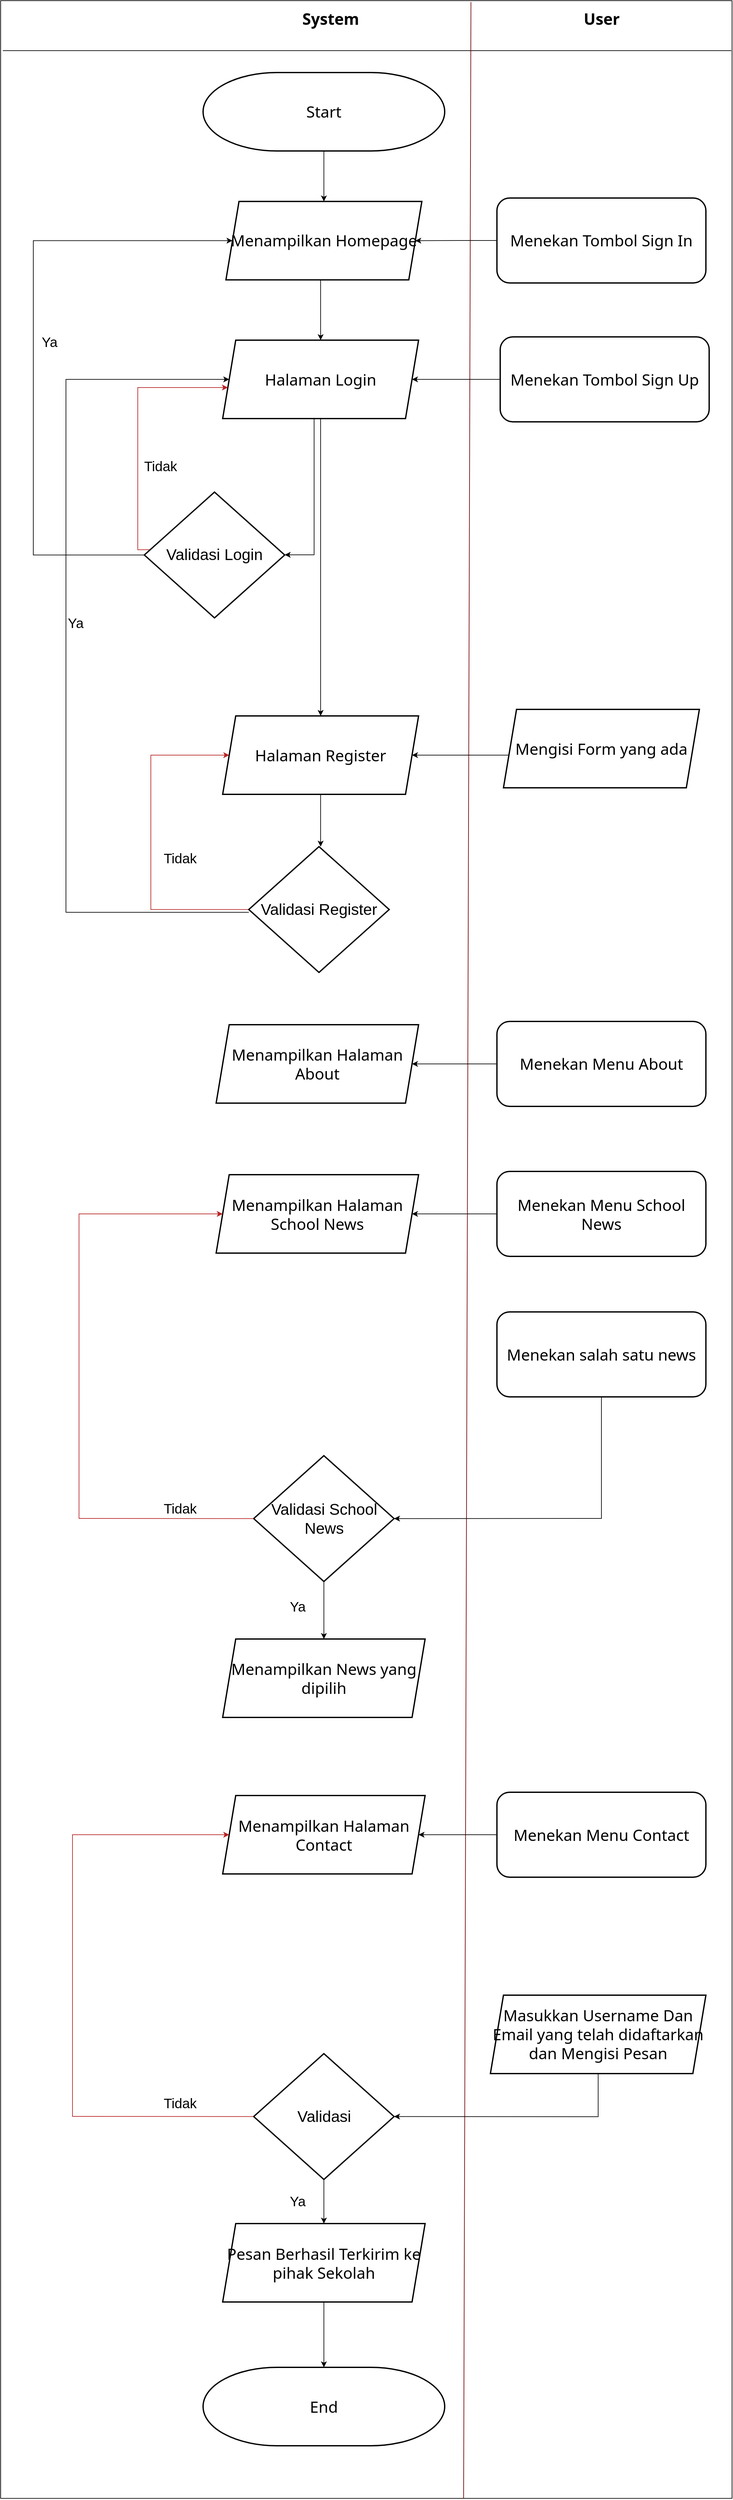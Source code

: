 <mxfile version="27.1.1" pages="3">
  <diagram name="Page-1" id="62wgaQrexJW1h9v4I1wx">
    <mxGraphModel dx="5730" dy="2768" grid="1" gridSize="10" guides="0" tooltips="1" connect="1" arrows="1" fold="1" page="1" pageScale="1" pageWidth="850" pageHeight="1100" background="none" math="0" shadow="0">
      <root>
        <mxCell id="0" />
        <mxCell id="1" parent="0" />
        <mxCell id="RlPF4eproUmVAvi5OpJy-112" value="" style="rounded=0;whiteSpace=wrap;html=1;movable=1;resizable=1;rotatable=1;deletable=1;editable=1;locked=0;connectable=1;" parent="1" vertex="1">
          <mxGeometry x="-4150" y="58" width="1120" height="3822" as="geometry" />
        </mxCell>
        <mxCell id="RlPF4eproUmVAvi5OpJy-113" value="" style="endArrow=none;html=1;rounded=0;jumpSize=0;fontFamily=Segoe UI;fontSource=https%3A%2F%2Ffonts.googleapis.com%2Fcss%3Ffamily%3DSegoe%2BUI;exitX=0.003;exitY=0.02;exitDx=0;exitDy=0;exitPerimeter=0;entryX=0.999;entryY=0.02;entryDx=0;entryDy=0;entryPerimeter=0;" parent="1" source="RlPF4eproUmVAvi5OpJy-112" edge="1" target="RlPF4eproUmVAvi5OpJy-112">
          <mxGeometry width="50" height="50" relative="1" as="geometry">
            <mxPoint x="-4690" y="106" as="sourcePoint" />
            <mxPoint x="-3030" y="106" as="targetPoint" />
          </mxGeometry>
        </mxCell>
        <mxCell id="RlPF4eproUmVAvi5OpJy-114" value="User" style="text;strokeColor=none;fillColor=none;html=1;fontSize=24;fontStyle=1;verticalAlign=middle;align=center;fontFamily=Segoe UI;fontSource=https%3A%2F%2Ffonts.googleapis.com%2Fcss%3Ffamily%3DSegoe%2BUI;" parent="1" vertex="1">
          <mxGeometry x="-3280" y="66" width="100" height="40" as="geometry" />
        </mxCell>
        <mxCell id="RlPF4eproUmVAvi5OpJy-115" value="System" style="text;strokeColor=none;fillColor=none;html=1;fontSize=24;fontStyle=1;verticalAlign=middle;align=center;fontFamily=Segoe UI;fontSource=https%3A%2F%2Ffonts.googleapis.com%2Fcss%3Ffamily%3DSegoe%2BUI;" parent="1" vertex="1">
          <mxGeometry x="-3695" y="66" width="100" height="40" as="geometry" />
        </mxCell>
        <mxCell id="RlPF4eproUmVAvi5OpJy-116" value="" style="endArrow=none;html=1;rounded=0;jumpSize=0;exitX=0.205;exitY=0.001;exitDx=0;exitDy=0;exitPerimeter=0;fontFamily=Segoe UI;fontSource=https%3A%2F%2Ffonts.googleapis.com%2Fcss%3Ffamily%3DSegoe%2BUI;entryX=0.633;entryY=1;entryDx=0;entryDy=0;entryPerimeter=0;movable=1;resizable=1;rotatable=1;deletable=1;editable=1;locked=0;connectable=1;fillColor=#a20025;strokeColor=#6F0000;" parent="1" target="RlPF4eproUmVAvi5OpJy-112" edge="1">
          <mxGeometry width="50" height="50" relative="1" as="geometry">
            <mxPoint x="-3429.8" y="60.17" as="sourcePoint" />
            <mxPoint x="-3450" y="2483" as="targetPoint" />
          </mxGeometry>
        </mxCell>
        <mxCell id="RlPF4eproUmVAvi5OpJy-117" value="&lt;font style=&quot;font-size: 24px;&quot;&gt;Start&lt;/font&gt;" style="strokeWidth=2;html=1;shape=mxgraph.flowchart.terminator;whiteSpace=wrap;fontFamily=Segoe UI;fontSource=https%3A%2F%2Ffonts.googleapis.com%2Fcss%3Ffamily%3DSegoe%2BUI;" parent="1" vertex="1">
          <mxGeometry x="-3840" y="168" width="370" height="120" as="geometry" />
        </mxCell>
        <mxCell id="Sw6tIrGMjqhPaHjlUWEz-7" value="" style="edgeStyle=orthogonalEdgeStyle;rounded=0;orthogonalLoop=1;jettySize=auto;html=1;" edge="1" parent="1" source="RlPF4eproUmVAvi5OpJy-118" target="5DLogdGfT_ghR6-oUIHj-21">
          <mxGeometry relative="1" as="geometry">
            <Array as="points">
              <mxPoint x="-3660" y="510" />
              <mxPoint x="-3660" y="510" />
            </Array>
          </mxGeometry>
        </mxCell>
        <mxCell id="RlPF4eproUmVAvi5OpJy-118" value="&lt;font style=&quot;font-size: 24px;&quot;&gt;Menampilkan Homepage&lt;/font&gt;" style="shape=parallelogram;perimeter=parallelogramPerimeter;whiteSpace=wrap;html=1;fixedSize=1;strokeWidth=2;fontFamily=Segoe UI;fontSource=https%3A%2F%2Ffonts.googleapis.com%2Fcss%3Ffamily%3DSegoe%2BUI;" parent="1" vertex="1">
          <mxGeometry x="-3805" y="365.25" width="300" height="120" as="geometry" />
        </mxCell>
        <mxCell id="RlPF4eproUmVAvi5OpJy-119" value="" style="endArrow=classic;html=1;rounded=0;exitX=0.5;exitY=1;exitDx=0;exitDy=0;exitPerimeter=0;entryX=0.5;entryY=0;entryDx=0;entryDy=0;" parent="1" source="RlPF4eproUmVAvi5OpJy-117" target="RlPF4eproUmVAvi5OpJy-118" edge="1">
          <mxGeometry width="50" height="50" relative="1" as="geometry">
            <mxPoint x="-3660" y="368" as="sourcePoint" />
            <mxPoint x="-3610" y="318" as="targetPoint" />
          </mxGeometry>
        </mxCell>
        <mxCell id="RlPF4eproUmVAvi5OpJy-120" value="&lt;font style=&quot;font-size: 24px;&quot;&gt;Menekan salah satu news&lt;/font&gt;" style="rounded=1;whiteSpace=wrap;html=1;strokeWidth=2;fontFamily=Segoe UI;fontSource=https%3A%2F%2Ffonts.googleapis.com%2Fcss%3Ffamily%3DSegoe%2BUI;" parent="1" vertex="1">
          <mxGeometry x="-3390" y="2064.5" width="320" height="130" as="geometry" />
        </mxCell>
        <mxCell id="RlPF4eproUmVAvi5OpJy-143" value="&lt;font style=&quot;font-size: 24px;&quot;&gt;End&lt;/font&gt;" style="strokeWidth=2;html=1;shape=mxgraph.flowchart.terminator;whiteSpace=wrap;fontFamily=Segoe UI;fontSource=https%3A%2F%2Ffonts.googleapis.com%2Fcss%3Ffamily%3DSegoe%2BUI;" parent="1" vertex="1">
          <mxGeometry x="-3840" y="3679.5" width="370" height="120" as="geometry" />
        </mxCell>
        <mxCell id="5DLogdGfT_ghR6-oUIHj-1" value="&lt;font style=&quot;font-size: 24px;&quot;&gt;Menampilkan Halaman About&lt;/font&gt;" style="shape=parallelogram;perimeter=parallelogramPerimeter;whiteSpace=wrap;html=1;fixedSize=1;fontFamily=Segoe UI;strokeWidth=2;fontSource=https%3A%2F%2Ffonts.googleapis.com%2Fcss%3Ffamily%3DSegoe%2BUI;" parent="1" vertex="1">
          <mxGeometry x="-3820" y="1625" width="310" height="120" as="geometry" />
        </mxCell>
        <mxCell id="5DLogdGfT_ghR6-oUIHj-3" value="&lt;font style=&quot;font-size: 24px;&quot;&gt;Menampilkan Halaman School News&lt;/font&gt;" style="shape=parallelogram;perimeter=parallelogramPerimeter;whiteSpace=wrap;html=1;fixedSize=1;fontFamily=Segoe UI;strokeWidth=2;fontSource=https%3A%2F%2Ffonts.googleapis.com%2Fcss%3Ffamily%3DSegoe%2BUI;" parent="1" vertex="1">
          <mxGeometry x="-3820" y="1854.5" width="310" height="120" as="geometry" />
        </mxCell>
        <mxCell id="5DLogdGfT_ghR6-oUIHj-12" value="" style="edgeStyle=orthogonalEdgeStyle;rounded=0;orthogonalLoop=1;jettySize=auto;html=1;" parent="1" source="5DLogdGfT_ghR6-oUIHj-8" target="5DLogdGfT_ghR6-oUIHj-11" edge="1">
          <mxGeometry relative="1" as="geometry" />
        </mxCell>
        <mxCell id="5DLogdGfT_ghR6-oUIHj-8" value="&lt;font style=&quot;font-size: 24px;&quot;&gt;Validasi School News&lt;/font&gt;" style="strokeWidth=2;html=1;shape=mxgraph.flowchart.decision;whiteSpace=wrap;" parent="1" vertex="1">
          <mxGeometry x="-3762.5" y="2284.5" width="215" height="192.5" as="geometry" />
        </mxCell>
        <mxCell id="5DLogdGfT_ghR6-oUIHj-9" value="" style="endArrow=classic;html=1;rounded=0;exitX=0.5;exitY=1;exitDx=0;exitDy=0;entryX=1;entryY=0.5;entryDx=0;entryDy=0;entryPerimeter=0;" parent="1" source="RlPF4eproUmVAvi5OpJy-120" target="5DLogdGfT_ghR6-oUIHj-8" edge="1">
          <mxGeometry width="50" height="50" relative="1" as="geometry">
            <mxPoint x="-3380" y="2374.5" as="sourcePoint" />
            <mxPoint x="-3330" y="2324.5" as="targetPoint" />
            <Array as="points">
              <mxPoint x="-3230" y="2380.5" />
            </Array>
          </mxGeometry>
        </mxCell>
        <mxCell id="5DLogdGfT_ghR6-oUIHj-10" value="" style="endArrow=classic;html=1;rounded=0;exitX=0;exitY=0.5;exitDx=0;exitDy=0;entryX=0;entryY=0.5;entryDx=0;entryDy=0;exitPerimeter=0;strokeColor=#B82323;" parent="1" source="5DLogdGfT_ghR6-oUIHj-8" target="5DLogdGfT_ghR6-oUIHj-3" edge="1">
          <mxGeometry width="50" height="50" relative="1" as="geometry">
            <mxPoint x="-3853" y="2136.95" as="sourcePoint" />
            <mxPoint x="-4170" y="2322.95" as="targetPoint" />
            <Array as="points">
              <mxPoint x="-4030" y="2380.5" />
              <mxPoint x="-4030" y="1914.5" />
            </Array>
          </mxGeometry>
        </mxCell>
        <mxCell id="5DLogdGfT_ghR6-oUIHj-11" value="&lt;font style=&quot;font-size: 24px;&quot;&gt;Menampilkan News yang dipilih&lt;/font&gt;" style="shape=parallelogram;perimeter=parallelogramPerimeter;whiteSpace=wrap;html=1;fixedSize=1;fontFamily=Segoe UI;strokeWidth=2;fontSource=https%3A%2F%2Ffonts.googleapis.com%2Fcss%3Ffamily%3DSegoe%2BUI;" parent="1" vertex="1">
          <mxGeometry x="-3810" y="2565" width="310" height="120" as="geometry" />
        </mxCell>
        <mxCell id="5DLogdGfT_ghR6-oUIHj-13" value="&lt;font style=&quot;font-size: 24px;&quot;&gt;Menampilkan Halaman Contact&lt;/font&gt;" style="shape=parallelogram;perimeter=parallelogramPerimeter;whiteSpace=wrap;html=1;fixedSize=1;fontFamily=Segoe UI;strokeWidth=2;fontSource=https%3A%2F%2Ffonts.googleapis.com%2Fcss%3Ffamily%3DSegoe%2BUI;" parent="1" vertex="1">
          <mxGeometry x="-3810" y="2804.5" width="310" height="120" as="geometry" />
        </mxCell>
        <mxCell id="5DLogdGfT_ghR6-oUIHj-19" value="" style="edgeStyle=orthogonalEdgeStyle;rounded=0;orthogonalLoop=1;jettySize=auto;html=1;" parent="1" source="5DLogdGfT_ghR6-oUIHj-15" target="5DLogdGfT_ghR6-oUIHj-18" edge="1">
          <mxGeometry relative="1" as="geometry" />
        </mxCell>
        <mxCell id="5DLogdGfT_ghR6-oUIHj-15" value="&lt;font style=&quot;font-size: 24px;&quot;&gt;Validasi&lt;/font&gt;" style="strokeWidth=2;html=1;shape=mxgraph.flowchart.decision;whiteSpace=wrap;" parent="1" vertex="1">
          <mxGeometry x="-3762.5" y="3199.5" width="215" height="192.5" as="geometry" />
        </mxCell>
        <mxCell id="5DLogdGfT_ghR6-oUIHj-16" value="" style="endArrow=classic;html=1;rounded=0;entryX=1;entryY=0.5;entryDx=0;entryDy=0;entryPerimeter=0;" parent="1" source="Sw6tIrGMjqhPaHjlUWEz-18" target="5DLogdGfT_ghR6-oUIHj-15" edge="1">
          <mxGeometry width="50" height="50" relative="1" as="geometry">
            <mxPoint x="-3230" y="3234.5" as="sourcePoint" />
            <mxPoint x="-3520" y="2900" as="targetPoint" />
            <Array as="points">
              <mxPoint x="-3235" y="3296" />
            </Array>
          </mxGeometry>
        </mxCell>
        <mxCell id="5DLogdGfT_ghR6-oUIHj-17" value="" style="endArrow=classic;html=1;rounded=0;exitX=0;exitY=0.5;exitDx=0;exitDy=0;exitPerimeter=0;entryX=0;entryY=0.5;entryDx=0;entryDy=0;strokeColor=#B82323;" parent="1" source="5DLogdGfT_ghR6-oUIHj-15" target="5DLogdGfT_ghR6-oUIHj-13" edge="1">
          <mxGeometry width="50" height="50" relative="1" as="geometry">
            <mxPoint x="-3772" y="2896" as="sourcePoint" />
            <mxPoint x="-3810.25" y="2650" as="targetPoint" />
            <Array as="points">
              <mxPoint x="-4040" y="3295.5" />
              <mxPoint x="-4040" y="2864.5" />
            </Array>
          </mxGeometry>
        </mxCell>
        <mxCell id="5DLogdGfT_ghR6-oUIHj-33" value="" style="edgeStyle=orthogonalEdgeStyle;rounded=0;orthogonalLoop=1;jettySize=auto;html=1;" parent="1" source="5DLogdGfT_ghR6-oUIHj-18" target="RlPF4eproUmVAvi5OpJy-143" edge="1">
          <mxGeometry relative="1" as="geometry" />
        </mxCell>
        <mxCell id="5DLogdGfT_ghR6-oUIHj-18" value="&lt;font style=&quot;font-size: 24px;&quot;&gt;Pesan Berhasil Terkirim ke pihak Sekolah&lt;/font&gt;" style="shape=parallelogram;perimeter=parallelogramPerimeter;whiteSpace=wrap;html=1;fixedSize=1;fontFamily=Segoe UI;strokeWidth=2;fontSource=https%3A%2F%2Ffonts.googleapis.com%2Fcss%3Ffamily%3DSegoe%2BUI;" parent="1" vertex="1">
          <mxGeometry x="-3810" y="3459.5" width="310" height="120" as="geometry" />
        </mxCell>
        <mxCell id="5DLogdGfT_ghR6-oUIHj-28" value="" style="edgeStyle=orthogonalEdgeStyle;rounded=0;orthogonalLoop=1;jettySize=auto;html=1;" parent="1" source="5DLogdGfT_ghR6-oUIHj-20" target="5DLogdGfT_ghR6-oUIHj-25" edge="1">
          <mxGeometry relative="1" as="geometry">
            <Array as="points">
              <mxPoint x="-3660" y="1272.5" />
              <mxPoint x="-3660" y="1272.5" />
            </Array>
          </mxGeometry>
        </mxCell>
        <mxCell id="5DLogdGfT_ghR6-oUIHj-20" value="&lt;font style=&quot;font-size: 24px;&quot;&gt;Halaman&amp;nbsp;Register&lt;/font&gt;" style="shape=parallelogram;perimeter=parallelogramPerimeter;whiteSpace=wrap;html=1;fixedSize=1;strokeWidth=2;fontFamily=Segoe UI;fontSource=https%3A%2F%2Ffonts.googleapis.com%2Fcss%3Ffamily%3DSegoe%2BUI;" parent="1" vertex="1">
          <mxGeometry x="-3810" y="1152.5" width="300" height="120" as="geometry" />
        </mxCell>
        <mxCell id="Sw6tIrGMjqhPaHjlUWEz-8" value="" style="edgeStyle=orthogonalEdgeStyle;rounded=0;orthogonalLoop=1;jettySize=auto;html=1;" edge="1" parent="1" source="5DLogdGfT_ghR6-oUIHj-21" target="5DLogdGfT_ghR6-oUIHj-20">
          <mxGeometry relative="1" as="geometry">
            <Array as="points" />
          </mxGeometry>
        </mxCell>
        <mxCell id="Sw6tIrGMjqhPaHjlUWEz-13" value="" style="edgeStyle=orthogonalEdgeStyle;rounded=0;orthogonalLoop=1;jettySize=auto;html=1;" edge="1" parent="1" source="5DLogdGfT_ghR6-oUIHj-21" target="Sw6tIrGMjqhPaHjlUWEz-12">
          <mxGeometry relative="1" as="geometry">
            <Array as="points">
              <mxPoint x="-3670" y="906" />
            </Array>
          </mxGeometry>
        </mxCell>
        <mxCell id="5DLogdGfT_ghR6-oUIHj-21" value="&lt;font style=&quot;font-size: 24px;&quot;&gt;Halaman Login&lt;/font&gt;" style="shape=parallelogram;perimeter=parallelogramPerimeter;whiteSpace=wrap;html=1;fixedSize=1;strokeWidth=2;fontFamily=Segoe UI;fontSource=https%3A%2F%2Ffonts.googleapis.com%2Fcss%3Ffamily%3DSegoe%2BUI;" parent="1" vertex="1">
          <mxGeometry x="-3810" y="577.5" width="300" height="120" as="geometry" />
        </mxCell>
        <mxCell id="Sw6tIrGMjqhPaHjlUWEz-9" value="" style="edgeStyle=orthogonalEdgeStyle;rounded=0;orthogonalLoop=1;jettySize=auto;html=1;entryX=0;entryY=0.5;entryDx=0;entryDy=0;" edge="1" parent="1" source="5DLogdGfT_ghR6-oUIHj-25" target="5DLogdGfT_ghR6-oUIHj-21">
          <mxGeometry relative="1" as="geometry">
            <mxPoint x="-3800.417" y="950" as="targetPoint" />
            <Array as="points">
              <mxPoint x="-4050" y="1453" />
              <mxPoint x="-4050" y="638" />
            </Array>
          </mxGeometry>
        </mxCell>
        <mxCell id="Sw6tIrGMjqhPaHjlUWEz-10" value="" style="edgeStyle=orthogonalEdgeStyle;rounded=0;orthogonalLoop=1;jettySize=auto;html=1;entryX=0;entryY=0.5;entryDx=0;entryDy=0;fillColor=#f8cecc;strokeColor=#B82323;" edge="1" parent="1" source="5DLogdGfT_ghR6-oUIHj-25" target="5DLogdGfT_ghR6-oUIHj-20">
          <mxGeometry relative="1" as="geometry">
            <Array as="points">
              <mxPoint x="-3920" y="1448.5" />
              <mxPoint x="-3920" y="1212.5" />
            </Array>
          </mxGeometry>
        </mxCell>
        <mxCell id="5DLogdGfT_ghR6-oUIHj-25" value="&lt;font style=&quot;font-size: 24px;&quot;&gt;Validasi Register&lt;/font&gt;" style="strokeWidth=2;html=1;shape=mxgraph.flowchart.decision;whiteSpace=wrap;" parent="1" vertex="1">
          <mxGeometry x="-3770" y="1352.5" width="215" height="192.5" as="geometry" />
        </mxCell>
        <mxCell id="5DLogdGfT_ghR6-oUIHj-27" value="" style="edgeStyle=orthogonalEdgeStyle;rounded=0;orthogonalLoop=1;jettySize=auto;html=1;exitX=0;exitY=0.5;exitDx=0;exitDy=0;entryX=1;entryY=0.5;entryDx=0;entryDy=0;" parent="1" source="Sw6tIrGMjqhPaHjlUWEz-2" target="5DLogdGfT_ghR6-oUIHj-20" edge="1">
          <mxGeometry relative="1" as="geometry">
            <mxPoint x="-3400" y="1145" as="sourcePoint" />
            <Array as="points">
              <mxPoint x="-3370" y="1212" />
            </Array>
          </mxGeometry>
        </mxCell>
        <mxCell id="5DLogdGfT_ghR6-oUIHj-32" value="" style="edgeStyle=orthogonalEdgeStyle;rounded=0;orthogonalLoop=1;jettySize=auto;html=1;" parent="1" source="5DLogdGfT_ghR6-oUIHj-31" target="5DLogdGfT_ghR6-oUIHj-21" edge="1">
          <mxGeometry relative="1" as="geometry" />
        </mxCell>
        <mxCell id="5DLogdGfT_ghR6-oUIHj-31" value="&lt;font style=&quot;font-size: 24px;&quot;&gt;Menekan Tombol Sign Up&lt;/font&gt;" style="rounded=1;whiteSpace=wrap;html=1;strokeWidth=2;fontFamily=Segoe UI;fontSource=https%3A%2F%2Ffonts.googleapis.com%2Fcss%3Ffamily%3DSegoe%2BUI;" parent="1" vertex="1">
          <mxGeometry x="-3385" y="572.5" width="320" height="130" as="geometry" />
        </mxCell>
        <mxCell id="q8OuT8-Gr6FmUpf1fOd5-2" value="" style="edgeStyle=orthogonalEdgeStyle;rounded=0;orthogonalLoop=1;jettySize=auto;html=1;" parent="1" source="q8OuT8-Gr6FmUpf1fOd5-1" target="5DLogdGfT_ghR6-oUIHj-1" edge="1">
          <mxGeometry relative="1" as="geometry" />
        </mxCell>
        <mxCell id="q8OuT8-Gr6FmUpf1fOd5-1" value="&lt;font style=&quot;font-size: 24px;&quot;&gt;Menekan Menu About&lt;/font&gt;" style="rounded=1;whiteSpace=wrap;html=1;strokeWidth=2;fontFamily=Segoe UI;fontSource=https%3A%2F%2Ffonts.googleapis.com%2Fcss%3Ffamily%3DSegoe%2BUI;" parent="1" vertex="1">
          <mxGeometry x="-3390" y="1620" width="320" height="130" as="geometry" />
        </mxCell>
        <mxCell id="q8OuT8-Gr6FmUpf1fOd5-4" value="" style="edgeStyle=orthogonalEdgeStyle;rounded=0;orthogonalLoop=1;jettySize=auto;html=1;" parent="1" source="q8OuT8-Gr6FmUpf1fOd5-3" target="5DLogdGfT_ghR6-oUIHj-3" edge="1">
          <mxGeometry relative="1" as="geometry" />
        </mxCell>
        <mxCell id="q8OuT8-Gr6FmUpf1fOd5-3" value="&lt;font style=&quot;font-size: 24px;&quot;&gt;Menekan Menu School News&lt;/font&gt;" style="rounded=1;whiteSpace=wrap;html=1;strokeWidth=2;fontFamily=Segoe UI;fontSource=https%3A%2F%2Ffonts.googleapis.com%2Fcss%3Ffamily%3DSegoe%2BUI;" parent="1" vertex="1">
          <mxGeometry x="-3390" y="1849.5" width="320" height="130" as="geometry" />
        </mxCell>
        <mxCell id="q8OuT8-Gr6FmUpf1fOd5-6" value="" style="edgeStyle=orthogonalEdgeStyle;rounded=0;orthogonalLoop=1;jettySize=auto;html=1;" parent="1" source="q8OuT8-Gr6FmUpf1fOd5-5" target="5DLogdGfT_ghR6-oUIHj-13" edge="1">
          <mxGeometry relative="1" as="geometry" />
        </mxCell>
        <mxCell id="q8OuT8-Gr6FmUpf1fOd5-5" value="&lt;font style=&quot;font-size: 24px;&quot;&gt;Menekan Menu Contact&lt;/font&gt;" style="rounded=1;whiteSpace=wrap;html=1;strokeWidth=2;fontFamily=Segoe UI;fontSource=https%3A%2F%2Ffonts.googleapis.com%2Fcss%3Ffamily%3DSegoe%2BUI;" parent="1" vertex="1">
          <mxGeometry x="-3390" y="2799.5" width="320" height="130" as="geometry" />
        </mxCell>
        <mxCell id="KyCpi71jlydbPJaEnoIr-2" value="&lt;font style=&quot;font-size: 21px;&quot;&gt;Tidak&lt;/font&gt;" style="text;html=1;align=center;verticalAlign=middle;whiteSpace=wrap;rounded=0;" parent="1" vertex="1">
          <mxGeometry x="-3910" y="1350" width="70" height="40" as="geometry" />
        </mxCell>
        <mxCell id="KyCpi71jlydbPJaEnoIr-3" value="&lt;font style=&quot;font-size: 21px;&quot;&gt;Ya&lt;/font&gt;" style="text;html=1;align=center;verticalAlign=middle;whiteSpace=wrap;rounded=0;" parent="1" vertex="1">
          <mxGeometry x="-3730" y="2494.5" width="70" height="40" as="geometry" />
        </mxCell>
        <mxCell id="KyCpi71jlydbPJaEnoIr-4" value="&lt;font style=&quot;font-size: 21px;&quot;&gt;Tidak&lt;/font&gt;" style="text;html=1;align=center;verticalAlign=middle;whiteSpace=wrap;rounded=0;" parent="1" vertex="1">
          <mxGeometry x="-3910" y="2344.5" width="70" height="40" as="geometry" />
        </mxCell>
        <mxCell id="KyCpi71jlydbPJaEnoIr-5" value="&lt;font style=&quot;font-size: 21px;&quot;&gt;Ya&lt;/font&gt;" style="text;html=1;align=center;verticalAlign=middle;whiteSpace=wrap;rounded=0;" parent="1" vertex="1">
          <mxGeometry x="-3730" y="3404.5" width="70" height="40" as="geometry" />
        </mxCell>
        <mxCell id="KyCpi71jlydbPJaEnoIr-6" value="&lt;font style=&quot;font-size: 21px;&quot;&gt;Tidak&lt;/font&gt;" style="text;html=1;align=center;verticalAlign=middle;whiteSpace=wrap;rounded=0;" parent="1" vertex="1">
          <mxGeometry x="-3910" y="3254.5" width="70" height="40" as="geometry" />
        </mxCell>
        <mxCell id="Sw6tIrGMjqhPaHjlUWEz-2" value="&lt;span style=&quot;font-size: 24px;&quot;&gt;Mengisi Form yang ada&lt;/span&gt;" style="shape=parallelogram;perimeter=parallelogramPerimeter;whiteSpace=wrap;html=1;fixedSize=1;strokeWidth=2;fontFamily=Segoe UI;fontSource=https%3A%2F%2Ffonts.googleapis.com%2Fcss%3Ffamily%3DSegoe%2BUI;" vertex="1" parent="1">
          <mxGeometry x="-3380" y="1142.5" width="300" height="120" as="geometry" />
        </mxCell>
        <mxCell id="Sw6tIrGMjqhPaHjlUWEz-5" value="" style="edgeStyle=orthogonalEdgeStyle;rounded=0;orthogonalLoop=1;jettySize=auto;html=1;" edge="1" parent="1" source="Sw6tIrGMjqhPaHjlUWEz-3" target="RlPF4eproUmVAvi5OpJy-118">
          <mxGeometry relative="1" as="geometry" />
        </mxCell>
        <mxCell id="Sw6tIrGMjqhPaHjlUWEz-3" value="&lt;span style=&quot;font-size: 24px;&quot;&gt;Menekan Tombol Sign In&lt;/span&gt;" style="rounded=1;whiteSpace=wrap;html=1;strokeWidth=2;fontFamily=Segoe UI;fontSource=https%3A%2F%2Ffonts.googleapis.com%2Fcss%3Ffamily%3DSegoe%2BUI;" vertex="1" parent="1">
          <mxGeometry x="-3390" y="360" width="320" height="130" as="geometry" />
        </mxCell>
        <mxCell id="Sw6tIrGMjqhPaHjlUWEz-11" value="&lt;font style=&quot;font-size: 21px;&quot;&gt;Ya&lt;/font&gt;" style="text;html=1;align=center;verticalAlign=middle;whiteSpace=wrap;rounded=0;" vertex="1" parent="1">
          <mxGeometry x="-4070" y="990" width="70" height="40" as="geometry" />
        </mxCell>
        <mxCell id="Sw6tIrGMjqhPaHjlUWEz-14" value="" style="edgeStyle=orthogonalEdgeStyle;rounded=0;orthogonalLoop=1;jettySize=auto;html=1;entryX=0;entryY=0.5;entryDx=0;entryDy=0;exitX=0;exitY=0.5;exitDx=0;exitDy=0;exitPerimeter=0;" edge="1" parent="1" source="Sw6tIrGMjqhPaHjlUWEz-12" target="RlPF4eproUmVAvi5OpJy-118">
          <mxGeometry relative="1" as="geometry">
            <Array as="points">
              <mxPoint x="-4100" y="906" />
              <mxPoint x="-4100" y="425" />
            </Array>
          </mxGeometry>
        </mxCell>
        <mxCell id="Sw6tIrGMjqhPaHjlUWEz-15" value="" style="edgeStyle=orthogonalEdgeStyle;rounded=0;orthogonalLoop=1;jettySize=auto;html=1;exitX=0.061;exitY=0.458;exitDx=0;exitDy=0;exitPerimeter=0;fillColor=#f8cecc;strokeColor=#B82323;" edge="1" parent="1" source="Sw6tIrGMjqhPaHjlUWEz-12" target="5DLogdGfT_ghR6-oUIHj-21">
          <mxGeometry relative="1" as="geometry">
            <Array as="points">
              <mxPoint x="-3940" y="898" />
              <mxPoint x="-3940" y="650" />
            </Array>
          </mxGeometry>
        </mxCell>
        <mxCell id="Sw6tIrGMjqhPaHjlUWEz-12" value="&lt;font style=&quot;font-size: 24px;&quot;&gt;Validasi Login&lt;/font&gt;" style="strokeWidth=2;html=1;shape=mxgraph.flowchart.decision;whiteSpace=wrap;" vertex="1" parent="1">
          <mxGeometry x="-3930" y="810" width="215" height="192.5" as="geometry" />
        </mxCell>
        <mxCell id="Sw6tIrGMjqhPaHjlUWEz-16" value="&lt;font style=&quot;font-size: 21px;&quot;&gt;Ya&lt;/font&gt;" style="text;html=1;align=center;verticalAlign=middle;whiteSpace=wrap;rounded=0;" vertex="1" parent="1">
          <mxGeometry x="-4110" y="560" width="70" height="40" as="geometry" />
        </mxCell>
        <mxCell id="Sw6tIrGMjqhPaHjlUWEz-17" value="&lt;font style=&quot;font-size: 21px;&quot;&gt;Tidak&lt;/font&gt;" style="text;html=1;align=center;verticalAlign=middle;whiteSpace=wrap;rounded=0;" vertex="1" parent="1">
          <mxGeometry x="-3940" y="750" width="70" height="40" as="geometry" />
        </mxCell>
        <mxCell id="Sw6tIrGMjqhPaHjlUWEz-18" value="&lt;span style=&quot;font-size: 24px;&quot;&gt;Masukkan Username Dan Email yang telah didaftarkan dan Mengisi Pesan&lt;/span&gt;" style="shape=parallelogram;perimeter=parallelogramPerimeter;whiteSpace=wrap;html=1;fixedSize=1;fontFamily=Segoe UI;strokeWidth=2;fontSource=https%3A%2F%2Ffonts.googleapis.com%2Fcss%3Ffamily%3DSegoe%2BUI;" vertex="1" parent="1">
          <mxGeometry x="-3400" y="3110" width="330" height="120" as="geometry" />
        </mxCell>
      </root>
    </mxGraphModel>
  </diagram>
  <diagram id="anytWmf1-9rFTpZ1uvJE" name="Page-2">
    <mxGraphModel dx="4623" dy="2265" grid="1" gridSize="10" guides="1" tooltips="1" connect="1" arrows="1" fold="1" page="1" pageScale="1" pageWidth="850" pageHeight="1100" math="0" shadow="0">
      <root>
        <mxCell id="0" />
        <mxCell id="1" parent="0" />
        <mxCell id="JGeOKve0uKRcmJgVzHNR-1" value="" style="rounded=0;whiteSpace=wrap;html=1;movable=1;resizable=1;rotatable=1;deletable=1;editable=1;locked=0;connectable=1;" parent="1" vertex="1">
          <mxGeometry x="-1720" y="-10" width="1120" height="2860" as="geometry" />
        </mxCell>
        <mxCell id="JGeOKve0uKRcmJgVzHNR-2" value="" style="endArrow=none;html=1;rounded=0;jumpSize=0;fontFamily=Segoe UI;fontSource=https%3A%2F%2Ffonts.googleapis.com%2Fcss%3Ffamily%3DSegoe%2BUI;exitX=0.003;exitY=0.02;exitDx=0;exitDy=0;exitPerimeter=0;" parent="1" source="JGeOKve0uKRcmJgVzHNR-1" edge="1">
          <mxGeometry width="50" height="50" relative="1" as="geometry">
            <mxPoint x="-2260" y="38" as="sourcePoint" />
            <mxPoint x="-600" y="38" as="targetPoint" />
          </mxGeometry>
        </mxCell>
        <mxCell id="JGeOKve0uKRcmJgVzHNR-3" value="Admin" style="text;strokeColor=none;fillColor=none;html=1;fontSize=24;fontStyle=1;verticalAlign=middle;align=center;fontFamily=Segoe UI;fontSource=https%3A%2F%2Ffonts.googleapis.com%2Fcss%3Ffamily%3DSegoe%2BUI;" parent="1" vertex="1">
          <mxGeometry x="-850" y="-2" width="100" height="40" as="geometry" />
        </mxCell>
        <mxCell id="JGeOKve0uKRcmJgVzHNR-4" value="System" style="text;strokeColor=none;fillColor=none;html=1;fontSize=24;fontStyle=1;verticalAlign=middle;align=center;fontFamily=Segoe UI;fontSource=https%3A%2F%2Ffonts.googleapis.com%2Fcss%3Ffamily%3DSegoe%2BUI;" parent="1" vertex="1">
          <mxGeometry x="-1265" y="-2" width="100" height="40" as="geometry" />
        </mxCell>
        <mxCell id="JGeOKve0uKRcmJgVzHNR-5" value="" style="endArrow=none;html=1;rounded=0;jumpSize=0;exitX=0.205;exitY=0.001;exitDx=0;exitDy=0;exitPerimeter=0;entryX=0.652;entryY=0.998;entryDx=0;entryDy=0;entryPerimeter=0;fontFamily=Segoe UI;fontSource=https%3A%2F%2Ffonts.googleapis.com%2Fcss%3Ffamily%3DSegoe%2BUI;fillColor=#a20025;strokeColor=#6F0000;" parent="1" target="JGeOKve0uKRcmJgVzHNR-1" edge="1">
          <mxGeometry width="50" height="50" relative="1" as="geometry">
            <mxPoint x="-999.8" y="-7.83" as="sourcePoint" />
            <mxPoint x="-950.0" y="2817.84" as="targetPoint" />
          </mxGeometry>
        </mxCell>
        <mxCell id="JGeOKve0uKRcmJgVzHNR-6" value="&lt;font style=&quot;font-size: 24px;&quot;&gt;Start&lt;/font&gt;" style="strokeWidth=2;html=1;shape=mxgraph.flowchart.terminator;whiteSpace=wrap;fontFamily=Segoe UI;fontSource=https%3A%2F%2Ffonts.googleapis.com%2Fcss%3Ffamily%3DSegoe%2BUI;" parent="1" vertex="1">
          <mxGeometry x="-1410" y="100" width="370" height="120" as="geometry" />
        </mxCell>
        <mxCell id="JGeOKve0uKRcmJgVzHNR-7" value="&lt;font style=&quot;font-size: 24px;&quot;&gt;Menampilkan Homepage&lt;/font&gt;" style="shape=parallelogram;perimeter=parallelogramPerimeter;whiteSpace=wrap;html=1;fixedSize=1;strokeWidth=2;fontFamily=Segoe UI;fontSource=https%3A%2F%2Ffonts.googleapis.com%2Fcss%3Ffamily%3DSegoe%2BUI;" parent="1" vertex="1">
          <mxGeometry x="-1375" y="290" width="300" height="120" as="geometry" />
        </mxCell>
        <mxCell id="JGeOKve0uKRcmJgVzHNR-8" value="" style="endArrow=classic;html=1;rounded=0;exitX=0.5;exitY=1;exitDx=0;exitDy=0;exitPerimeter=0;entryX=0.5;entryY=0;entryDx=0;entryDy=0;" parent="1" source="JGeOKve0uKRcmJgVzHNR-6" target="JGeOKve0uKRcmJgVzHNR-7" edge="1">
          <mxGeometry width="50" height="50" relative="1" as="geometry">
            <mxPoint x="-1230" y="300" as="sourcePoint" />
            <mxPoint x="-1180" y="250" as="targetPoint" />
          </mxGeometry>
        </mxCell>
        <mxCell id="JGeOKve0uKRcmJgVzHNR-9" value="&lt;font style=&quot;font-size: 24px;&quot;&gt;Masukkan Email dan Password&lt;/font&gt;" style="rounded=1;whiteSpace=wrap;html=1;strokeWidth=2;fontFamily=Segoe UI;fontSource=https%3A%2F%2Ffonts.googleapis.com%2Fcss%3Ffamily%3DSegoe%2BUI;" parent="1" vertex="1">
          <mxGeometry x="-950" y="460" width="320" height="130" as="geometry" />
        </mxCell>
        <mxCell id="JGeOKve0uKRcmJgVzHNR-10" value="&lt;font style=&quot;font-size: 24px;&quot;&gt;Login&lt;/font&gt;" style="shape=parallelogram;perimeter=parallelogramPerimeter;whiteSpace=wrap;html=1;fixedSize=1;strokeWidth=2;fontFamily=Segoe UI;fontSource=https%3A%2F%2Ffonts.googleapis.com%2Fcss%3Ffamily%3DSegoe%2BUI;" parent="1" vertex="1">
          <mxGeometry x="-1368.75" y="470" width="295" height="110" as="geometry" />
        </mxCell>
        <mxCell id="JGeOKve0uKRcmJgVzHNR-11" value="" style="endArrow=classic;html=1;rounded=0;entryX=1;entryY=0.5;entryDx=0;entryDy=0;exitX=0;exitY=0.5;exitDx=0;exitDy=0;movable=0;resizable=0;rotatable=0;deletable=0;editable=0;locked=1;connectable=0;" parent="1" source="JGeOKve0uKRcmJgVzHNR-9" target="JGeOKve0uKRcmJgVzHNR-10" edge="1">
          <mxGeometry width="50" height="50" relative="1" as="geometry">
            <mxPoint x="970" y="410" as="sourcePoint" />
            <mxPoint x="1020" y="360" as="targetPoint" />
          </mxGeometry>
        </mxCell>
        <mxCell id="JGeOKve0uKRcmJgVzHNR-12" value="" style="endArrow=classic;html=1;rounded=0;entryX=0.5;entryY=0;entryDx=0;entryDy=0;exitX=0.5;exitY=1;exitDx=0;exitDy=0;fontFamily=Segoe UI;fontSource=https%3A%2F%2Ffonts.googleapis.com%2Fcss%3Ffamily%3DSegoe%2BUI;" parent="1" target="JGeOKve0uKRcmJgVzHNR-10" edge="1">
          <mxGeometry width="50" height="50" relative="1" as="geometry">
            <mxPoint x="-1222.5" y="410" as="sourcePoint" />
            <mxPoint x="-1177.5" y="190" as="targetPoint" />
          </mxGeometry>
        </mxCell>
        <mxCell id="JGeOKve0uKRcmJgVzHNR-13" value="" style="edgeStyle=none;curved=1;rounded=0;orthogonalLoop=1;jettySize=auto;html=1;fontSize=12;startSize=8;endSize=8;" parent="1" source="JGeOKve0uKRcmJgVzHNR-15" target="JGeOKve0uKRcmJgVzHNR-17" edge="1">
          <mxGeometry relative="1" as="geometry" />
        </mxCell>
        <mxCell id="JGeOKve0uKRcmJgVzHNR-15" value="&lt;font style=&quot;font-size: 24px;&quot;&gt;Menampilkan Halaman SchoolNews&lt;/font&gt;" style="shape=parallelogram;perimeter=parallelogramPerimeter;whiteSpace=wrap;html=1;fixedSize=1;strokeWidth=2;fontFamily=Segoe UI;fontSource=https%3A%2F%2Ffonts.googleapis.com%2Fcss%3Ffamily%3DSegoe%2BUI;" parent="1" vertex="1">
          <mxGeometry x="-1371.25" y="660" width="300" height="120" as="geometry" />
        </mxCell>
        <mxCell id="JGeOKve0uKRcmJgVzHNR-16" value="" style="endArrow=classic;html=1;rounded=0;exitX=0.5;exitY=1;exitDx=0;exitDy=0;entryX=0.5;entryY=0;entryDx=0;entryDy=0;" parent="1" source="JGeOKve0uKRcmJgVzHNR-10" target="JGeOKve0uKRcmJgVzHNR-15" edge="1">
          <mxGeometry width="50" height="50" relative="1" as="geometry">
            <mxPoint x="-1221.68" y="580" as="sourcePoint" />
            <mxPoint x="-1221.68" y="670" as="targetPoint" />
          </mxGeometry>
        </mxCell>
        <mxCell id="JGeOKve0uKRcmJgVzHNR-17" value="&lt;font style=&quot;font-size: 24px;&quot;&gt;Menampilkan Halaman Create School News&lt;/font&gt;" style="shape=parallelogram;perimeter=parallelogramPerimeter;whiteSpace=wrap;html=1;fixedSize=1;fontFamily=Segoe UI;strokeWidth=2;fontSource=https%3A%2F%2Ffonts.googleapis.com%2Fcss%3Ffamily%3DSegoe%2BUI;" parent="1" vertex="1">
          <mxGeometry x="-1371.25" y="860" width="300" height="120" as="geometry" />
        </mxCell>
        <mxCell id="JGeOKve0uKRcmJgVzHNR-18" value="&lt;font style=&quot;font-size: 24px;&quot;&gt;Menekan Tombol Create&lt;/font&gt;" style="rounded=1;whiteSpace=wrap;html=1;fontFamily=Segoe UI;strokeWidth=2;fontSource=https%3A%2F%2Ffonts.googleapis.com%2Fcss%3Ffamily%3DSegoe%2BUI;" parent="1" vertex="1">
          <mxGeometry x="-950" y="655" width="320" height="130" as="geometry" />
        </mxCell>
        <mxCell id="JGeOKve0uKRcmJgVzHNR-19" value="" style="edgeStyle=orthogonalEdgeStyle;rounded=0;orthogonalLoop=1;jettySize=auto;html=1;exitX=0;exitY=0.5;exitDx=0;exitDy=0;entryX=1;entryY=0.5;entryDx=0;entryDy=0;" parent="1" source="JGeOKve0uKRcmJgVzHNR-18" target="JGeOKve0uKRcmJgVzHNR-15" edge="1">
          <mxGeometry relative="1" as="geometry">
            <mxPoint x="-900" y="943.89" as="sourcePoint" />
            <mxPoint x="-769" y="943.89" as="targetPoint" />
            <Array as="points">
              <mxPoint x="-1020" y="720" />
              <mxPoint x="-1020" y="720" />
            </Array>
          </mxGeometry>
        </mxCell>
        <mxCell id="JGeOKve0uKRcmJgVzHNR-20" value="" style="edgeStyle=orthogonalEdgeStyle;rounded=0;orthogonalLoop=1;jettySize=auto;html=1;entryX=1;entryY=0.5;entryDx=0;entryDy=0;exitX=0;exitY=0.5;exitDx=0;exitDy=0;entryPerimeter=0;" parent="1" source="JGeOKve0uKRcmJgVzHNR-23" target="JGeOKve0uKRcmJgVzHNR-25" edge="1">
          <mxGeometry relative="1" as="geometry" />
        </mxCell>
        <mxCell id="JGeOKve0uKRcmJgVzHNR-21" value="" style="edgeStyle=orthogonalEdgeStyle;rounded=0;orthogonalLoop=1;jettySize=auto;html=1;" parent="1" source="JGeOKve0uKRcmJgVzHNR-22" target="JGeOKve0uKRcmJgVzHNR-29" edge="1">
          <mxGeometry relative="1" as="geometry" />
        </mxCell>
        <mxCell id="JGeOKve0uKRcmJgVzHNR-22" value="&lt;span style=&quot;font-size: 24px;&quot;&gt;Menampilkan Data school news yang baru&lt;/span&gt;" style="shape=parallelogram;perimeter=parallelogramPerimeter;whiteSpace=wrap;html=1;fixedSize=1;fontFamily=Segoe UI;strokeWidth=2;fontSource=https%3A%2F%2Ffonts.googleapis.com%2Fcss%3Ffamily%3DSegoe%2BUI;" parent="1" vertex="1">
          <mxGeometry x="-1371.25" y="1310" width="300" height="120" as="geometry" />
        </mxCell>
        <mxCell id="JGeOKve0uKRcmJgVzHNR-23" value="&lt;font style=&quot;font-size: 24px;&quot;&gt;Input data&lt;/font&gt;" style="rounded=1;whiteSpace=wrap;html=1;fontFamily=Segoe UI;strokeWidth=2;fontSource=https%3A%2F%2Ffonts.googleapis.com%2Fcss%3Ffamily%3DSegoe%2BUI;" parent="1" vertex="1">
          <mxGeometry x="-950" y="1084.25" width="320" height="120" as="geometry" />
        </mxCell>
        <mxCell id="JGeOKve0uKRcmJgVzHNR-24" value="" style="edgeStyle=orthogonalEdgeStyle;rounded=0;orthogonalLoop=1;jettySize=auto;html=1;" parent="1" source="JGeOKve0uKRcmJgVzHNR-25" target="JGeOKve0uKRcmJgVzHNR-22" edge="1">
          <mxGeometry relative="1" as="geometry" />
        </mxCell>
        <mxCell id="JGeOKve0uKRcmJgVzHNR-25" value="&lt;font style=&quot;font-size: 24px;&quot;&gt;Validasi&lt;/font&gt;" style="strokeWidth=2;html=1;shape=mxgraph.flowchart.decision;whiteSpace=wrap;" parent="1" vertex="1">
          <mxGeometry x="-1328.75" y="1048" width="215" height="192.5" as="geometry" />
        </mxCell>
        <mxCell id="JGeOKve0uKRcmJgVzHNR-26" value="" style="endArrow=classic;html=1;rounded=0;exitX=0;exitY=0.5;exitDx=0;exitDy=0;exitPerimeter=0;entryX=0;entryY=0.5;entryDx=0;entryDy=0;" parent="1" source="JGeOKve0uKRcmJgVzHNR-25" target="JGeOKve0uKRcmJgVzHNR-17" edge="1">
          <mxGeometry width="50" height="50" relative="1" as="geometry">
            <mxPoint x="-1410" y="1170" as="sourcePoint" />
            <mxPoint x="-1360" y="1120" as="targetPoint" />
            <Array as="points">
              <mxPoint x="-1570" y="1144" />
              <mxPoint x="-1570" y="920" />
            </Array>
          </mxGeometry>
        </mxCell>
        <mxCell id="JGeOKve0uKRcmJgVzHNR-27" value="&lt;font style=&quot;font-size: 24px;&quot;&gt;Menekan Tombol Update&lt;/font&gt;" style="rounded=1;whiteSpace=wrap;html=1;fontFamily=Segoe UI;strokeWidth=2;fontSource=https%3A%2F%2Ffonts.googleapis.com%2Fcss%3Ffamily%3DSegoe%2BUI;" parent="1" vertex="1">
          <mxGeometry x="-960" y="1305" width="320" height="130" as="geometry" />
        </mxCell>
        <mxCell id="JGeOKve0uKRcmJgVzHNR-28" value="" style="endArrow=classic;html=1;rounded=0;exitX=0;exitY=0.5;exitDx=0;exitDy=0;entryX=1;entryY=0.5;entryDx=0;entryDy=0;" parent="1" source="JGeOKve0uKRcmJgVzHNR-27" target="JGeOKve0uKRcmJgVzHNR-22" edge="1">
          <mxGeometry width="50" height="50" relative="1" as="geometry">
            <mxPoint x="-1040" y="1410" as="sourcePoint" />
            <mxPoint x="-990" y="1360" as="targetPoint" />
          </mxGeometry>
        </mxCell>
        <mxCell id="JGeOKve0uKRcmJgVzHNR-29" value="&lt;font style=&quot;font-size: 24px;&quot;&gt;Menampilkan Halaman Update Data School News&lt;/font&gt;" style="shape=parallelogram;perimeter=parallelogramPerimeter;whiteSpace=wrap;html=1;fixedSize=1;fontFamily=Segoe UI;strokeWidth=2;fontSource=https%3A%2F%2Ffonts.googleapis.com%2Fcss%3Ffamily%3DSegoe%2BUI;" parent="1" vertex="1">
          <mxGeometry x="-1371.25" y="1520" width="300" height="120" as="geometry" />
        </mxCell>
        <mxCell id="JGeOKve0uKRcmJgVzHNR-30" value="&lt;font style=&quot;font-size: 24px;&quot;&gt;Update Data&lt;/font&gt;" style="rounded=1;whiteSpace=wrap;html=1;fontFamily=Segoe UI;strokeWidth=2;fontSource=https%3A%2F%2Ffonts.googleapis.com%2Fcss%3Ffamily%3DSegoe%2BUI;" parent="1" vertex="1">
          <mxGeometry x="-960" y="1520" width="320" height="120" as="geometry" />
        </mxCell>
        <mxCell id="JGeOKve0uKRcmJgVzHNR-31" value="" style="edgeStyle=orthogonalEdgeStyle;rounded=0;orthogonalLoop=1;jettySize=auto;html=1;" parent="1" source="JGeOKve0uKRcmJgVzHNR-32" target="JGeOKve0uKRcmJgVzHNR-35" edge="1">
          <mxGeometry relative="1" as="geometry" />
        </mxCell>
        <mxCell id="JGeOKve0uKRcmJgVzHNR-32" value="&lt;font style=&quot;font-size: 24px;&quot;&gt;Validasi&lt;/font&gt;" style="strokeWidth=2;html=1;shape=mxgraph.flowchart.decision;whiteSpace=wrap;" parent="1" vertex="1">
          <mxGeometry x="-1328.75" y="1720" width="215" height="192.5" as="geometry" />
        </mxCell>
        <mxCell id="JGeOKve0uKRcmJgVzHNR-33" value="" style="endArrow=classic;html=1;rounded=0;exitX=0.5;exitY=1;exitDx=0;exitDy=0;entryX=1;entryY=0.5;entryDx=0;entryDy=0;entryPerimeter=0;" parent="1" source="JGeOKve0uKRcmJgVzHNR-30" target="JGeOKve0uKRcmJgVzHNR-32" edge="1">
          <mxGeometry width="50" height="50" relative="1" as="geometry">
            <mxPoint x="-860" y="1830" as="sourcePoint" />
            <mxPoint x="-810" y="1780" as="targetPoint" />
            <Array as="points">
              <mxPoint x="-800" y="1816" />
            </Array>
          </mxGeometry>
        </mxCell>
        <mxCell id="JGeOKve0uKRcmJgVzHNR-34" value="" style="endArrow=classic;html=1;rounded=0;exitX=0;exitY=0.5;exitDx=0;exitDy=0;exitPerimeter=0;entryX=0;entryY=0.5;entryDx=0;entryDy=0;" parent="1" source="JGeOKve0uKRcmJgVzHNR-32" target="JGeOKve0uKRcmJgVzHNR-29" edge="1">
          <mxGeometry width="50" height="50" relative="1" as="geometry">
            <mxPoint x="-1440" y="1830" as="sourcePoint" />
            <mxPoint x="-1390" y="1780" as="targetPoint" />
            <Array as="points">
              <mxPoint x="-1660" y="1820" />
              <mxPoint x="-1660" y="1580" />
            </Array>
          </mxGeometry>
        </mxCell>
        <mxCell id="JGeOKve0uKRcmJgVzHNR-35" value="&lt;span style=&quot;font-size: 24px;&quot;&gt;Menampilkan Halaman Data School News Yang telah di update&lt;/span&gt;" style="shape=parallelogram;perimeter=parallelogramPerimeter;whiteSpace=wrap;html=1;fixedSize=1;fontFamily=Segoe UI;strokeWidth=2;fontSource=https%3A%2F%2Ffonts.googleapis.com%2Fcss%3Ffamily%3DSegoe%2BUI;" parent="1" vertex="1">
          <mxGeometry x="-1371.25" y="1990" width="300" height="120" as="geometry" />
        </mxCell>
        <mxCell id="JGeOKve0uKRcmJgVzHNR-36" value="" style="edgeStyle=orthogonalEdgeStyle;rounded=0;orthogonalLoop=1;jettySize=auto;html=1;" parent="1" source="JGeOKve0uKRcmJgVzHNR-37" target="JGeOKve0uKRcmJgVzHNR-43" edge="1">
          <mxGeometry relative="1" as="geometry" />
        </mxCell>
        <mxCell id="JGeOKve0uKRcmJgVzHNR-37" value="&lt;span style=&quot;font-size: 24px;&quot;&gt;Menampilkan Halaman Data School News Yang Baru&lt;/span&gt;" style="shape=parallelogram;perimeter=parallelogramPerimeter;whiteSpace=wrap;html=1;fixedSize=1;fontFamily=Segoe UI;strokeWidth=2;fontSource=https%3A%2F%2Ffonts.googleapis.com%2Fcss%3Ffamily%3DSegoe%2BUI;" parent="1" vertex="1">
          <mxGeometry x="-1371.25" y="2470" width="300" height="120" as="geometry" />
        </mxCell>
        <mxCell id="JGeOKve0uKRcmJgVzHNR-38" value="&lt;font style=&quot;font-size: 24px;&quot;&gt;Delete Data&lt;/font&gt;" style="rounded=1;whiteSpace=wrap;html=1;fontFamily=Segoe UI;strokeWidth=2;fontSource=https%3A%2F%2Ffonts.googleapis.com%2Fcss%3Ffamily%3DSegoe%2BUI;" parent="1" vertex="1">
          <mxGeometry x="-960" y="1990" width="320" height="120" as="geometry" />
        </mxCell>
        <mxCell id="JGeOKve0uKRcmJgVzHNR-39" value="" style="endArrow=classic;html=1;rounded=0;exitX=0.5;exitY=1;exitDx=0;exitDy=0;entryX=1;entryY=0.5;entryDx=0;entryDy=0;entryPerimeter=0;" parent="1" edge="1">
          <mxGeometry width="50" height="50" relative="1" as="geometry">
            <mxPoint x="-799.75" y="2110" as="sourcePoint" />
            <mxPoint x="-1113.75" y="2286" as="targetPoint" />
            <Array as="points">
              <mxPoint x="-799.75" y="2286" />
            </Array>
          </mxGeometry>
        </mxCell>
        <mxCell id="JGeOKve0uKRcmJgVzHNR-40" value="" style="edgeStyle=orthogonalEdgeStyle;rounded=0;orthogonalLoop=1;jettySize=auto;html=1;" parent="1" source="JGeOKve0uKRcmJgVzHNR-41" target="JGeOKve0uKRcmJgVzHNR-37" edge="1">
          <mxGeometry relative="1" as="geometry" />
        </mxCell>
        <mxCell id="JGeOKve0uKRcmJgVzHNR-41" value="&lt;font style=&quot;font-size: 24px;&quot;&gt;Validasi&lt;/font&gt;" style="strokeWidth=2;html=1;shape=mxgraph.flowchart.decision;whiteSpace=wrap;" parent="1" vertex="1">
          <mxGeometry x="-1328.75" y="2190" width="215" height="192.5" as="geometry" />
        </mxCell>
        <mxCell id="JGeOKve0uKRcmJgVzHNR-42" value="" style="endArrow=classic;html=1;rounded=0;exitX=0;exitY=0.5;exitDx=0;exitDy=0;exitPerimeter=0;entryX=0;entryY=0.5;entryDx=0;entryDy=0;" parent="1" edge="1">
          <mxGeometry width="50" height="50" relative="1" as="geometry">
            <mxPoint x="-1328.75" y="2286" as="sourcePoint" />
            <mxPoint x="-1360.75" y="2050" as="targetPoint" />
            <Array as="points">
              <mxPoint x="-1659.75" y="2290" />
              <mxPoint x="-1659.75" y="2050" />
            </Array>
          </mxGeometry>
        </mxCell>
        <mxCell id="JGeOKve0uKRcmJgVzHNR-43" value="&lt;font style=&quot;font-size: 24px;&quot;&gt;End&lt;/font&gt;" style="strokeWidth=2;html=1;shape=mxgraph.flowchart.terminator;whiteSpace=wrap;fontFamily=Segoe UI;fontSource=https%3A%2F%2Ffonts.googleapis.com%2Fcss%3Ffamily%3DSegoe%2BUI;" parent="1" vertex="1">
          <mxGeometry x="-1406.25" y="2670" width="370" height="120" as="geometry" />
        </mxCell>
        <mxCell id="MWR2gaja5w8Bz5fT3_XP-1" value="&lt;font style=&quot;font-size: 21px;&quot;&gt;Ya&lt;/font&gt;" style="text;html=1;align=center;verticalAlign=middle;whiteSpace=wrap;rounded=0;" vertex="1" parent="1">
          <mxGeometry x="-1290" y="1250" width="70" height="40" as="geometry" />
        </mxCell>
        <mxCell id="MWR2gaja5w8Bz5fT3_XP-2" value="&lt;font style=&quot;font-size: 21px;&quot;&gt;Tidak&lt;/font&gt;" style="text;html=1;align=center;verticalAlign=middle;whiteSpace=wrap;rounded=0;" vertex="1" parent="1">
          <mxGeometry x="-1470" y="1100" width="70" height="40" as="geometry" />
        </mxCell>
        <mxCell id="MWR2gaja5w8Bz5fT3_XP-3" value="&lt;font style=&quot;font-size: 21px;&quot;&gt;Ya&lt;/font&gt;" style="text;html=1;align=center;verticalAlign=middle;whiteSpace=wrap;rounded=0;" vertex="1" parent="1">
          <mxGeometry x="-1300" y="1930" width="70" height="40" as="geometry" />
        </mxCell>
        <mxCell id="MWR2gaja5w8Bz5fT3_XP-4" value="&lt;font style=&quot;font-size: 21px;&quot;&gt;Tidak&lt;/font&gt;" style="text;html=1;align=center;verticalAlign=middle;whiteSpace=wrap;rounded=0;" vertex="1" parent="1">
          <mxGeometry x="-1480" y="1780" width="70" height="40" as="geometry" />
        </mxCell>
        <mxCell id="MWR2gaja5w8Bz5fT3_XP-5" value="&lt;font style=&quot;font-size: 21px;&quot;&gt;Ya&lt;/font&gt;" style="text;html=1;align=center;verticalAlign=middle;whiteSpace=wrap;rounded=0;" vertex="1" parent="1">
          <mxGeometry x="-1290" y="2400" width="70" height="40" as="geometry" />
        </mxCell>
        <mxCell id="MWR2gaja5w8Bz5fT3_XP-6" value="&lt;font style=&quot;font-size: 21px;&quot;&gt;Tidak&lt;/font&gt;" style="text;html=1;align=center;verticalAlign=middle;whiteSpace=wrap;rounded=0;" vertex="1" parent="1">
          <mxGeometry x="-1470" y="2250" width="70" height="40" as="geometry" />
        </mxCell>
      </root>
    </mxGraphModel>
  </diagram>
  <diagram id="QtWnVO8PTS03OEkEVaow" name="Page-3">
    <mxGraphModel dx="6954" dy="1997" grid="1" gridSize="10" guides="1" tooltips="1" connect="1" arrows="1" fold="1" page="1" pageScale="1" pageWidth="850" pageHeight="1100" math="0" shadow="0">
      <root>
        <mxCell id="0" />
        <mxCell id="1" parent="0" />
        <mxCell id="whcxd6pw7qs2lJ9uz4zY-1" value="" style="rounded=0;whiteSpace=wrap;html=1;movable=1;resizable=1;rotatable=1;deletable=1;editable=1;locked=0;connectable=1;" parent="1" vertex="1">
          <mxGeometry x="-2970" y="10" width="1120" height="2430" as="geometry" />
        </mxCell>
        <mxCell id="whcxd6pw7qs2lJ9uz4zY-2" value="" style="endArrow=none;html=1;rounded=0;jumpSize=0;fontFamily=Segoe UI;fontSource=https%3A%2F%2Ffonts.googleapis.com%2Fcss%3Ffamily%3DSegoe%2BUI;exitX=0.003;exitY=0.02;exitDx=0;exitDy=0;exitPerimeter=0;" parent="1" source="whcxd6pw7qs2lJ9uz4zY-1" edge="1">
          <mxGeometry width="50" height="50" relative="1" as="geometry">
            <mxPoint x="-3510" y="58" as="sourcePoint" />
            <mxPoint x="-1850" y="58" as="targetPoint" />
          </mxGeometry>
        </mxCell>
        <mxCell id="whcxd6pw7qs2lJ9uz4zY-3" value="Kepala Sekolah" style="text;strokeColor=none;fillColor=none;html=1;fontSize=24;fontStyle=1;verticalAlign=middle;align=center;fontFamily=Segoe UI;fontSource=https%3A%2F%2Ffonts.googleapis.com%2Fcss%3Ffamily%3DSegoe%2BUI;" parent="1" vertex="1">
          <mxGeometry x="-2100" y="18" width="100" height="40" as="geometry" />
        </mxCell>
        <mxCell id="whcxd6pw7qs2lJ9uz4zY-4" value="System" style="text;strokeColor=none;fillColor=none;html=1;fontSize=24;fontStyle=1;verticalAlign=middle;align=center;fontFamily=Segoe UI;fontSource=https%3A%2F%2Ffonts.googleapis.com%2Fcss%3Ffamily%3DSegoe%2BUI;" parent="1" vertex="1">
          <mxGeometry x="-2515" y="18" width="100" height="40" as="geometry" />
        </mxCell>
        <mxCell id="whcxd6pw7qs2lJ9uz4zY-5" value="" style="endArrow=none;html=1;rounded=0;jumpSize=0;exitX=0.205;exitY=0.001;exitDx=0;exitDy=0;exitPerimeter=0;fontFamily=Segoe UI;fontSource=https%3A%2F%2Ffonts.googleapis.com%2Fcss%3Ffamily%3DSegoe%2BUI;fillColor=#a20025;strokeColor=#6F0000;" parent="1" edge="1">
          <mxGeometry width="50" height="50" relative="1" as="geometry">
            <mxPoint x="-2249.8" y="12.17" as="sourcePoint" />
            <mxPoint x="-2270" y="2435" as="targetPoint" />
          </mxGeometry>
        </mxCell>
        <mxCell id="whcxd6pw7qs2lJ9uz4zY-6" value="&lt;font style=&quot;font-size: 24px;&quot;&gt;Start&lt;/font&gt;" style="strokeWidth=2;html=1;shape=mxgraph.flowchart.terminator;whiteSpace=wrap;fontFamily=Segoe UI;fontSource=https%3A%2F%2Ffonts.googleapis.com%2Fcss%3Ffamily%3DSegoe%2BUI;" parent="1" vertex="1">
          <mxGeometry x="-2660" y="120" width="370" height="120" as="geometry" />
        </mxCell>
        <mxCell id="whcxd6pw7qs2lJ9uz4zY-7" value="&lt;font style=&quot;font-size: 24px;&quot;&gt;Menampilkan Homepage&lt;/font&gt;" style="shape=parallelogram;perimeter=parallelogramPerimeter;whiteSpace=wrap;html=1;fixedSize=1;strokeWidth=2;fontFamily=Segoe UI;fontSource=https%3A%2F%2Ffonts.googleapis.com%2Fcss%3Ffamily%3DSegoe%2BUI;" parent="1" vertex="1">
          <mxGeometry x="-2625" y="310" width="300" height="120" as="geometry" />
        </mxCell>
        <mxCell id="whcxd6pw7qs2lJ9uz4zY-8" value="" style="endArrow=classic;html=1;rounded=0;exitX=0.5;exitY=1;exitDx=0;exitDy=0;exitPerimeter=0;entryX=0.5;entryY=0;entryDx=0;entryDy=0;" parent="1" source="whcxd6pw7qs2lJ9uz4zY-6" target="whcxd6pw7qs2lJ9uz4zY-7" edge="1">
          <mxGeometry width="50" height="50" relative="1" as="geometry">
            <mxPoint x="-2480" y="320" as="sourcePoint" />
            <mxPoint x="-2430" y="270" as="targetPoint" />
          </mxGeometry>
        </mxCell>
        <mxCell id="whcxd6pw7qs2lJ9uz4zY-9" value="&lt;font style=&quot;font-size: 24px;&quot;&gt;Masukkan Email dan Password&lt;/font&gt;" style="rounded=1;whiteSpace=wrap;html=1;strokeWidth=2;fontFamily=Segoe UI;fontSource=https%3A%2F%2Ffonts.googleapis.com%2Fcss%3Ffamily%3DSegoe%2BUI;" parent="1" vertex="1">
          <mxGeometry x="-2200" y="480" width="320" height="130" as="geometry" />
        </mxCell>
        <mxCell id="whcxd6pw7qs2lJ9uz4zY-10" value="&lt;font style=&quot;font-size: 24px;&quot;&gt;Login&lt;/font&gt;" style="shape=parallelogram;perimeter=parallelogramPerimeter;whiteSpace=wrap;html=1;fixedSize=1;strokeWidth=2;fontFamily=Segoe UI;fontSource=https%3A%2F%2Ffonts.googleapis.com%2Fcss%3Ffamily%3DSegoe%2BUI;" parent="1" vertex="1">
          <mxGeometry x="-2618.75" y="490" width="295" height="110" as="geometry" />
        </mxCell>
        <mxCell id="whcxd6pw7qs2lJ9uz4zY-11" value="" style="endArrow=classic;html=1;rounded=0;entryX=1;entryY=0.5;entryDx=0;entryDy=0;exitX=0;exitY=0.5;exitDx=0;exitDy=0;movable=0;resizable=0;rotatable=0;deletable=0;editable=0;locked=1;connectable=0;" parent="1" source="whcxd6pw7qs2lJ9uz4zY-9" target="whcxd6pw7qs2lJ9uz4zY-10" edge="1">
          <mxGeometry width="50" height="50" relative="1" as="geometry">
            <mxPoint x="980" y="420" as="sourcePoint" />
            <mxPoint x="1030" y="370" as="targetPoint" />
          </mxGeometry>
        </mxCell>
        <mxCell id="whcxd6pw7qs2lJ9uz4zY-12" value="" style="endArrow=classic;html=1;rounded=0;entryX=0.5;entryY=0;entryDx=0;entryDy=0;exitX=0.5;exitY=1;exitDx=0;exitDy=0;fontFamily=Segoe UI;fontSource=https%3A%2F%2Ffonts.googleapis.com%2Fcss%3Ffamily%3DSegoe%2BUI;" parent="1" target="whcxd6pw7qs2lJ9uz4zY-10" edge="1">
          <mxGeometry width="50" height="50" relative="1" as="geometry">
            <mxPoint x="-2472.5" y="430" as="sourcePoint" />
            <mxPoint x="-2427.5" y="210" as="targetPoint" />
          </mxGeometry>
        </mxCell>
        <mxCell id="whcxd6pw7qs2lJ9uz4zY-13" value="&lt;font style=&quot;font-size: 24px;&quot;&gt;Menampilkan Halaman Kepala Sekolah&lt;/font&gt;" style="shape=parallelogram;perimeter=parallelogramPerimeter;whiteSpace=wrap;html=1;fixedSize=1;strokeWidth=2;fontFamily=Segoe UI;fontSource=https%3A%2F%2Ffonts.googleapis.com%2Fcss%3Ffamily%3DSegoe%2BUI;" parent="1" vertex="1">
          <mxGeometry x="-2621.25" y="680" width="300" height="120" as="geometry" />
        </mxCell>
        <mxCell id="whcxd6pw7qs2lJ9uz4zY-14" value="" style="endArrow=classic;html=1;rounded=0;exitX=0.5;exitY=1;exitDx=0;exitDy=0;entryX=0.5;entryY=0;entryDx=0;entryDy=0;" parent="1" source="whcxd6pw7qs2lJ9uz4zY-10" target="whcxd6pw7qs2lJ9uz4zY-13" edge="1">
          <mxGeometry width="50" height="50" relative="1" as="geometry">
            <mxPoint x="-2471.68" y="600" as="sourcePoint" />
            <mxPoint x="-2471.68" y="690" as="targetPoint" />
          </mxGeometry>
        </mxCell>
        <mxCell id="whcxd6pw7qs2lJ9uz4zY-15" value="&lt;span style=&quot;font-size: 24px;&quot;&gt;Input Data User&lt;/span&gt;" style="rounded=1;whiteSpace=wrap;html=1;fontFamily=Segoe UI;strokeWidth=2;fontSource=https%3A%2F%2Ffonts.googleapis.com%2Fcss%3Ffamily%3DSegoe%2BUI;" parent="1" vertex="1">
          <mxGeometry x="-2200" y="675" width="320" height="130" as="geometry" />
        </mxCell>
        <mxCell id="whcxd6pw7qs2lJ9uz4zY-16" value="" style="edgeStyle=orthogonalEdgeStyle;rounded=0;orthogonalLoop=1;jettySize=auto;html=1;exitX=0.5;exitY=1;exitDx=0;exitDy=0;entryX=1;entryY=0.5;entryDx=0;entryDy=0;entryPerimeter=0;" parent="1" source="whcxd6pw7qs2lJ9uz4zY-15" target="whcxd6pw7qs2lJ9uz4zY-19" edge="1">
          <mxGeometry relative="1" as="geometry">
            <mxPoint x="-2150" y="963.89" as="sourcePoint" />
            <mxPoint x="-2331.26" y="940.059" as="targetPoint" />
            <Array as="points">
              <mxPoint x="-2040" y="976" />
              <mxPoint x="-2331" y="976" />
            </Array>
          </mxGeometry>
        </mxCell>
        <mxCell id="whcxd6pw7qs2lJ9uz4zY-17" value="&lt;span style=&quot;font-size: 24px;&quot;&gt;Menampilkan Data Yang baru di halaman Kepala Sekolah&lt;/span&gt;" style="shape=parallelogram;perimeter=parallelogramPerimeter;whiteSpace=wrap;html=1;fixedSize=1;fontFamily=Segoe UI;strokeWidth=2;fontSource=https%3A%2F%2Ffonts.googleapis.com%2Fcss%3Ffamily%3DSegoe%2BUI;" parent="1" vertex="1">
          <mxGeometry x="-2621.25" y="1150" width="300" height="120" as="geometry" />
        </mxCell>
        <mxCell id="whcxd6pw7qs2lJ9uz4zY-18" value="" style="edgeStyle=orthogonalEdgeStyle;rounded=0;orthogonalLoop=1;jettySize=auto;html=1;" parent="1" source="whcxd6pw7qs2lJ9uz4zY-19" target="whcxd6pw7qs2lJ9uz4zY-17" edge="1">
          <mxGeometry relative="1" as="geometry" />
        </mxCell>
        <mxCell id="whcxd6pw7qs2lJ9uz4zY-19" value="&lt;font style=&quot;font-size: 24px;&quot;&gt;Validasi&lt;/font&gt;" style="strokeWidth=2;html=1;shape=mxgraph.flowchart.decision;whiteSpace=wrap;" parent="1" vertex="1">
          <mxGeometry x="-2578.75" y="880" width="215" height="192.5" as="geometry" />
        </mxCell>
        <mxCell id="whcxd6pw7qs2lJ9uz4zY-20" value="&lt;font style=&quot;font-size: 24px;&quot;&gt;Update Data&lt;/font&gt;" style="rounded=1;whiteSpace=wrap;html=1;fontFamily=Segoe UI;strokeWidth=2;fontSource=https%3A%2F%2Ffonts.googleapis.com%2Fcss%3Ffamily%3DSegoe%2BUI;" parent="1" vertex="1">
          <mxGeometry x="-2200" y="1260" width="320" height="120" as="geometry" />
        </mxCell>
        <mxCell id="whcxd6pw7qs2lJ9uz4zY-21" value="&lt;span style=&quot;font-size: 24px;&quot;&gt;Menampilkan Data terbaru yang sudah di update di halaman Kepala Sekolah&lt;/span&gt;" style="shape=parallelogram;perimeter=parallelogramPerimeter;whiteSpace=wrap;html=1;fixedSize=1;fontFamily=Segoe UI;strokeWidth=2;fontSource=https%3A%2F%2Ffonts.googleapis.com%2Fcss%3Ffamily%3DSegoe%2BUI;" parent="1" vertex="1">
          <mxGeometry x="-2626.88" y="1550" width="311.25" height="120" as="geometry" />
        </mxCell>
        <mxCell id="whcxd6pw7qs2lJ9uz4zY-22" value="" style="edgeStyle=orthogonalEdgeStyle;rounded=0;orthogonalLoop=1;jettySize=auto;html=1;" parent="1" source="whcxd6pw7qs2lJ9uz4zY-23" target="whcxd6pw7qs2lJ9uz4zY-30" edge="1">
          <mxGeometry relative="1" as="geometry" />
        </mxCell>
        <mxCell id="whcxd6pw7qs2lJ9uz4zY-23" value="&lt;span style=&quot;font-size: 24px;&quot;&gt;Menampilkan Data terbaru di halaman Kepala Sekolah&lt;/span&gt;" style="shape=parallelogram;perimeter=parallelogramPerimeter;whiteSpace=wrap;html=1;fixedSize=1;fontFamily=Segoe UI;strokeWidth=2;fontSource=https%3A%2F%2Ffonts.googleapis.com%2Fcss%3Ffamily%3DSegoe%2BUI;" parent="1" vertex="1">
          <mxGeometry x="-2608.74" y="2045" width="275" height="120" as="geometry" />
        </mxCell>
        <mxCell id="whcxd6pw7qs2lJ9uz4zY-24" value="&lt;font style=&quot;font-size: 24px;&quot;&gt;Delete Data&lt;/font&gt;" style="rounded=1;whiteSpace=wrap;html=1;fontFamily=Segoe UI;strokeWidth=2;fontSource=https%3A%2F%2Ffonts.googleapis.com%2Fcss%3Ffamily%3DSegoe%2BUI;" parent="1" vertex="1">
          <mxGeometry x="-2210" y="1630" width="320" height="120" as="geometry" />
        </mxCell>
        <mxCell id="whcxd6pw7qs2lJ9uz4zY-25" value="" style="endArrow=classic;html=1;rounded=0;entryX=1;entryY=0.5;entryDx=0;entryDy=0;entryPerimeter=0;exitX=0.5;exitY=1;exitDx=0;exitDy=0;" parent="1" source="whcxd6pw7qs2lJ9uz4zY-24" target="whcxd6pw7qs2lJ9uz4zY-27" edge="1">
          <mxGeometry width="50" height="50" relative="1" as="geometry">
            <mxPoint x="-2050" y="1750" as="sourcePoint" />
            <mxPoint x="-2363.75" y="1926" as="targetPoint" />
            <Array as="points">
              <mxPoint x="-2050" y="1850" />
            </Array>
          </mxGeometry>
        </mxCell>
        <mxCell id="whcxd6pw7qs2lJ9uz4zY-26" value="" style="edgeStyle=orthogonalEdgeStyle;rounded=0;orthogonalLoop=1;jettySize=auto;html=1;" parent="1" source="whcxd6pw7qs2lJ9uz4zY-27" target="whcxd6pw7qs2lJ9uz4zY-23" edge="1">
          <mxGeometry relative="1" as="geometry" />
        </mxCell>
        <mxCell id="whcxd6pw7qs2lJ9uz4zY-27" value="&lt;font style=&quot;font-size: 24px;&quot;&gt;Validasi&lt;/font&gt;" style="strokeWidth=2;html=1;shape=mxgraph.flowchart.decision;whiteSpace=wrap;" parent="1" vertex="1">
          <mxGeometry x="-2578.74" y="1750" width="215" height="192.5" as="geometry" />
        </mxCell>
        <mxCell id="whcxd6pw7qs2lJ9uz4zY-28" value="" style="endArrow=classic;html=1;rounded=0;entryX=0;entryY=0.5;entryDx=0;entryDy=0;exitX=0;exitY=0.5;exitDx=0;exitDy=0;exitPerimeter=0;" parent="1" source="whcxd6pw7qs2lJ9uz4zY-27" target="whcxd6pw7qs2lJ9uz4zY-21" edge="1">
          <mxGeometry width="50" height="50" relative="1" as="geometry">
            <mxPoint x="-2590" y="1916" as="sourcePoint" />
            <mxPoint x="-2610.75" y="1680" as="targetPoint" />
            <Array as="points">
              <mxPoint x="-2910" y="1850" />
              <mxPoint x="-2910" y="1610" />
            </Array>
          </mxGeometry>
        </mxCell>
        <mxCell id="whcxd6pw7qs2lJ9uz4zY-29" value="" style="edgeStyle=orthogonalEdgeStyle;rounded=0;orthogonalLoop=1;jettySize=auto;html=1;exitX=0;exitY=0.5;exitDx=0;exitDy=0;entryX=0;entryY=0.5;entryDx=0;entryDy=0;exitPerimeter=0;" parent="1" source="whcxd6pw7qs2lJ9uz4zY-19" target="whcxd6pw7qs2lJ9uz4zY-13" edge="1">
          <mxGeometry relative="1" as="geometry">
            <mxPoint x="-2536" y="700" as="sourcePoint" />
            <mxPoint x="-2860" y="871" as="targetPoint" />
            <Array as="points">
              <mxPoint x="-2827" y="976" />
              <mxPoint x="-2827" y="740" />
            </Array>
          </mxGeometry>
        </mxCell>
        <mxCell id="whcxd6pw7qs2lJ9uz4zY-30" value="&lt;font style=&quot;font-size: 24px;&quot;&gt;End&lt;/font&gt;" style="strokeWidth=2;html=1;shape=mxgraph.flowchart.terminator;whiteSpace=wrap;fontFamily=Segoe UI;fontSource=https%3A%2F%2Ffonts.googleapis.com%2Fcss%3Ffamily%3DSegoe%2BUI;" parent="1" vertex="1">
          <mxGeometry x="-2656.25" y="2240" width="370" height="120" as="geometry" />
        </mxCell>
        <mxCell id="whcxd6pw7qs2lJ9uz4zY-31" value="" style="edgeStyle=orthogonalEdgeStyle;rounded=0;orthogonalLoop=1;jettySize=auto;html=1;" parent="1" source="whcxd6pw7qs2lJ9uz4zY-32" target="whcxd6pw7qs2lJ9uz4zY-21" edge="1">
          <mxGeometry relative="1" as="geometry" />
        </mxCell>
        <mxCell id="whcxd6pw7qs2lJ9uz4zY-32" value="&lt;font style=&quot;font-size: 24px;&quot;&gt;Validasi&lt;/font&gt;" style="strokeWidth=2;html=1;shape=mxgraph.flowchart.decision;whiteSpace=wrap;" parent="1" vertex="1">
          <mxGeometry x="-2578.76" y="1323.75" width="215" height="192.5" as="geometry" />
        </mxCell>
        <mxCell id="whcxd6pw7qs2lJ9uz4zY-33" value="" style="endArrow=classic;html=1;rounded=0;exitX=0.5;exitY=1;exitDx=0;exitDy=0;entryX=1;entryY=0.5;entryDx=0;entryDy=0;entryPerimeter=0;" parent="1" source="whcxd6pw7qs2lJ9uz4zY-20" target="whcxd6pw7qs2lJ9uz4zY-32" edge="1">
          <mxGeometry width="50" height="50" relative="1" as="geometry">
            <mxPoint x="-2220" y="1480" as="sourcePoint" />
            <mxPoint x="-2170" y="1430" as="targetPoint" />
            <Array as="points">
              <mxPoint x="-2040" y="1420" />
            </Array>
          </mxGeometry>
        </mxCell>
        <mxCell id="whcxd6pw7qs2lJ9uz4zY-34" value="" style="endArrow=classic;html=1;rounded=0;exitX=0;exitY=0.5;exitDx=0;exitDy=0;exitPerimeter=0;entryX=0;entryY=0.5;entryDx=0;entryDy=0;" parent="1" source="whcxd6pw7qs2lJ9uz4zY-32" target="whcxd6pw7qs2lJ9uz4zY-17" edge="1">
          <mxGeometry width="50" height="50" relative="1" as="geometry">
            <mxPoint x="-2690" y="1380" as="sourcePoint" />
            <mxPoint x="-2640" y="1330" as="targetPoint" />
            <Array as="points">
              <mxPoint x="-2810" y="1420" />
              <mxPoint x="-2810" y="1210" />
            </Array>
          </mxGeometry>
        </mxCell>
        <mxCell id="LrGMdemnGFGvz4xA2Z2a-1" value="&lt;font style=&quot;font-size: 21px;&quot;&gt;Ya&lt;/font&gt;" style="text;html=1;align=center;verticalAlign=middle;whiteSpace=wrap;rounded=0;" vertex="1" parent="1">
          <mxGeometry x="-2540" y="1090" width="70" height="40" as="geometry" />
        </mxCell>
        <mxCell id="LrGMdemnGFGvz4xA2Z2a-2" value="&lt;font style=&quot;font-size: 21px;&quot;&gt;Tidak&lt;/font&gt;" style="text;html=1;align=center;verticalAlign=middle;whiteSpace=wrap;rounded=0;" vertex="1" parent="1">
          <mxGeometry x="-2720" y="940" width="70" height="40" as="geometry" />
        </mxCell>
        <mxCell id="LrGMdemnGFGvz4xA2Z2a-3" value="&lt;font style=&quot;font-size: 21px;&quot;&gt;Ya&lt;/font&gt;" style="text;html=1;align=center;verticalAlign=middle;whiteSpace=wrap;rounded=0;" vertex="1" parent="1">
          <mxGeometry x="-2540" y="1510" width="70" height="40" as="geometry" />
        </mxCell>
        <mxCell id="LrGMdemnGFGvz4xA2Z2a-4" value="&lt;font style=&quot;font-size: 21px;&quot;&gt;Tidak&lt;/font&gt;" style="text;html=1;align=center;verticalAlign=middle;whiteSpace=wrap;rounded=0;" vertex="1" parent="1">
          <mxGeometry x="-2720" y="1380" width="70" height="40" as="geometry" />
        </mxCell>
        <mxCell id="LrGMdemnGFGvz4xA2Z2a-5" value="&lt;font style=&quot;font-size: 21px;&quot;&gt;Ya&lt;/font&gt;" style="text;html=1;align=center;verticalAlign=middle;whiteSpace=wrap;rounded=0;" vertex="1" parent="1">
          <mxGeometry x="-2540" y="1960" width="70" height="40" as="geometry" />
        </mxCell>
        <mxCell id="LrGMdemnGFGvz4xA2Z2a-6" value="&lt;font style=&quot;font-size: 21px;&quot;&gt;Tidak&lt;/font&gt;" style="text;html=1;align=center;verticalAlign=middle;whiteSpace=wrap;rounded=0;" vertex="1" parent="1">
          <mxGeometry x="-2720" y="1810" width="70" height="40" as="geometry" />
        </mxCell>
      </root>
    </mxGraphModel>
  </diagram>
</mxfile>
